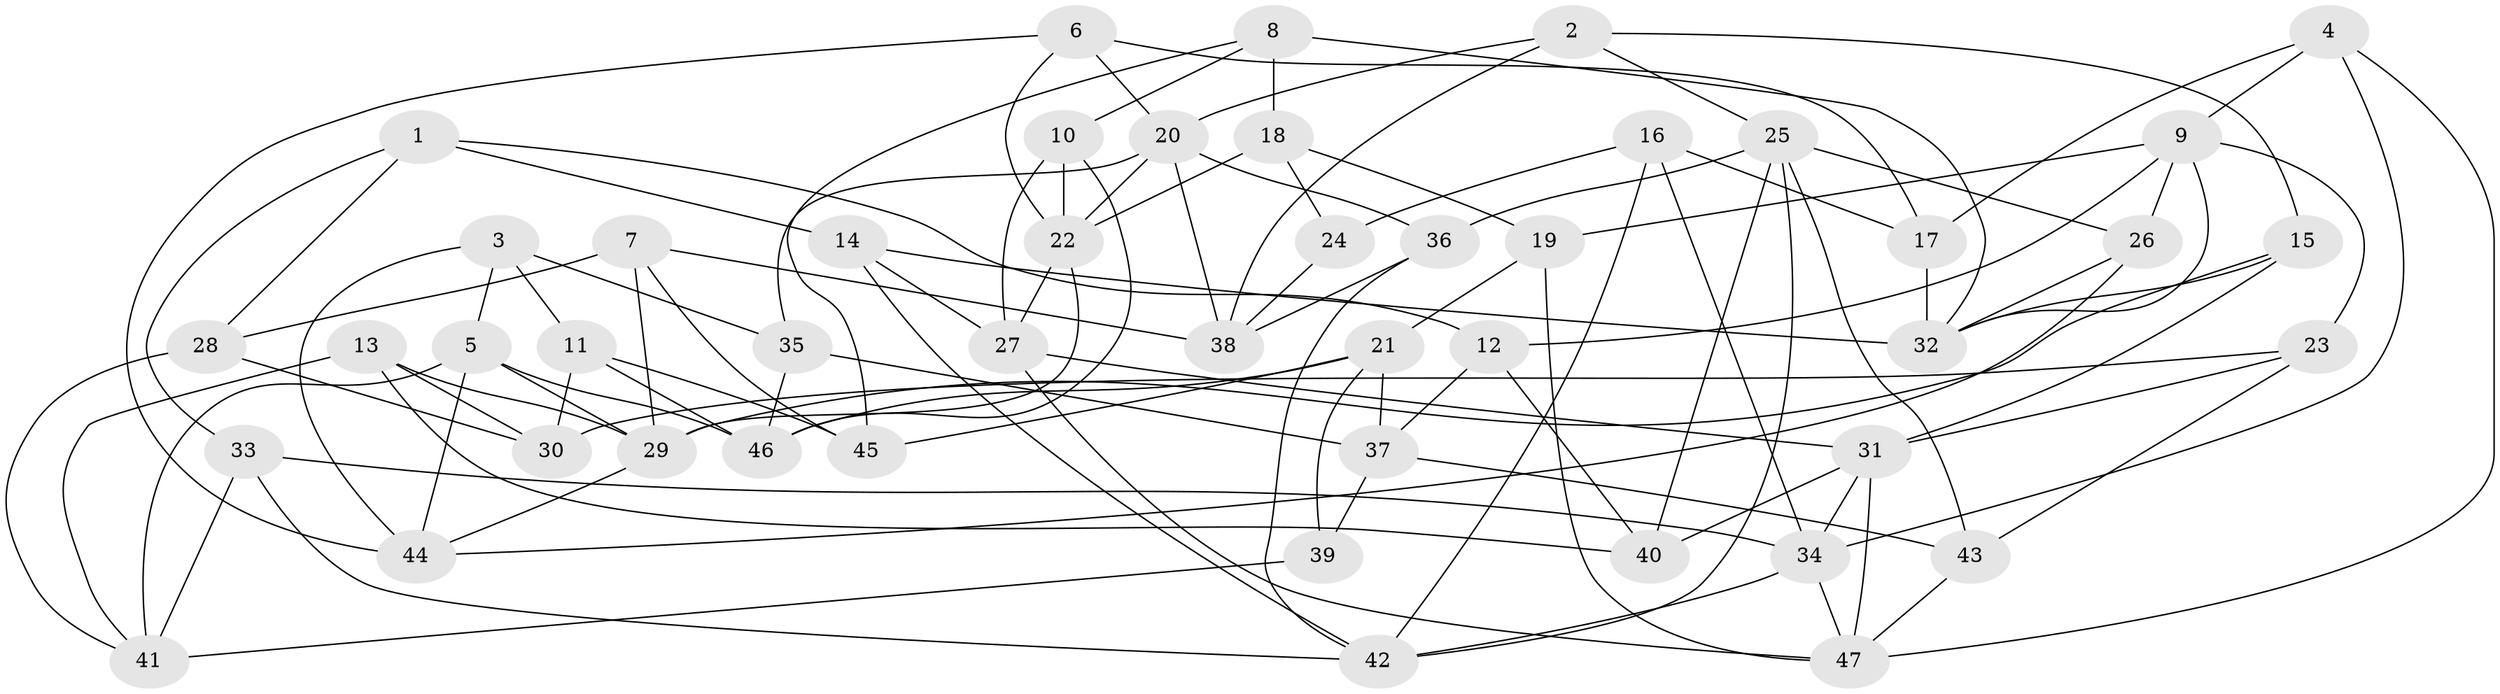 // original degree distribution, {4: 1.0}
// Generated by graph-tools (version 1.1) at 2025/38/03/04/25 23:38:13]
// undirected, 47 vertices, 107 edges
graph export_dot {
  node [color=gray90,style=filled];
  1;
  2;
  3;
  4;
  5;
  6;
  7;
  8;
  9;
  10;
  11;
  12;
  13;
  14;
  15;
  16;
  17;
  18;
  19;
  20;
  21;
  22;
  23;
  24;
  25;
  26;
  27;
  28;
  29;
  30;
  31;
  32;
  33;
  34;
  35;
  36;
  37;
  38;
  39;
  40;
  41;
  42;
  43;
  44;
  45;
  46;
  47;
  1 -- 12 [weight=1.0];
  1 -- 14 [weight=1.0];
  1 -- 28 [weight=1.0];
  1 -- 33 [weight=1.0];
  2 -- 15 [weight=1.0];
  2 -- 20 [weight=1.0];
  2 -- 25 [weight=1.0];
  2 -- 38 [weight=1.0];
  3 -- 5 [weight=1.0];
  3 -- 11 [weight=1.0];
  3 -- 35 [weight=1.0];
  3 -- 44 [weight=1.0];
  4 -- 9 [weight=1.0];
  4 -- 17 [weight=1.0];
  4 -- 34 [weight=1.0];
  4 -- 47 [weight=1.0];
  5 -- 29 [weight=1.0];
  5 -- 41 [weight=1.0];
  5 -- 44 [weight=2.0];
  5 -- 46 [weight=1.0];
  6 -- 17 [weight=1.0];
  6 -- 20 [weight=1.0];
  6 -- 22 [weight=1.0];
  6 -- 44 [weight=1.0];
  7 -- 28 [weight=1.0];
  7 -- 29 [weight=1.0];
  7 -- 38 [weight=1.0];
  7 -- 45 [weight=1.0];
  8 -- 10 [weight=1.0];
  8 -- 18 [weight=1.0];
  8 -- 32 [weight=1.0];
  8 -- 45 [weight=1.0];
  9 -- 12 [weight=1.0];
  9 -- 19 [weight=1.0];
  9 -- 23 [weight=1.0];
  9 -- 26 [weight=1.0];
  9 -- 32 [weight=1.0];
  10 -- 22 [weight=1.0];
  10 -- 27 [weight=2.0];
  10 -- 46 [weight=2.0];
  11 -- 30 [weight=1.0];
  11 -- 45 [weight=1.0];
  11 -- 46 [weight=1.0];
  12 -- 37 [weight=1.0];
  12 -- 40 [weight=1.0];
  13 -- 29 [weight=1.0];
  13 -- 30 [weight=1.0];
  13 -- 40 [weight=1.0];
  13 -- 41 [weight=1.0];
  14 -- 27 [weight=1.0];
  14 -- 32 [weight=1.0];
  14 -- 42 [weight=1.0];
  15 -- 29 [weight=1.0];
  15 -- 31 [weight=1.0];
  15 -- 32 [weight=1.0];
  16 -- 17 [weight=1.0];
  16 -- 24 [weight=1.0];
  16 -- 34 [weight=1.0];
  16 -- 42 [weight=1.0];
  17 -- 32 [weight=1.0];
  18 -- 19 [weight=1.0];
  18 -- 22 [weight=1.0];
  18 -- 24 [weight=1.0];
  19 -- 21 [weight=1.0];
  19 -- 47 [weight=1.0];
  20 -- 22 [weight=1.0];
  20 -- 35 [weight=1.0];
  20 -- 36 [weight=1.0];
  20 -- 38 [weight=1.0];
  21 -- 37 [weight=2.0];
  21 -- 39 [weight=1.0];
  21 -- 45 [weight=1.0];
  21 -- 46 [weight=1.0];
  22 -- 27 [weight=1.0];
  22 -- 29 [weight=1.0];
  23 -- 30 [weight=1.0];
  23 -- 31 [weight=1.0];
  23 -- 43 [weight=1.0];
  24 -- 38 [weight=2.0];
  25 -- 26 [weight=1.0];
  25 -- 36 [weight=1.0];
  25 -- 40 [weight=1.0];
  25 -- 42 [weight=1.0];
  25 -- 43 [weight=1.0];
  26 -- 32 [weight=1.0];
  26 -- 44 [weight=1.0];
  27 -- 31 [weight=1.0];
  27 -- 47 [weight=1.0];
  28 -- 30 [weight=1.0];
  28 -- 41 [weight=1.0];
  29 -- 44 [weight=1.0];
  31 -- 34 [weight=1.0];
  31 -- 40 [weight=1.0];
  31 -- 47 [weight=1.0];
  33 -- 34 [weight=1.0];
  33 -- 41 [weight=1.0];
  33 -- 42 [weight=1.0];
  34 -- 42 [weight=1.0];
  34 -- 47 [weight=1.0];
  35 -- 37 [weight=1.0];
  35 -- 46 [weight=1.0];
  36 -- 38 [weight=1.0];
  36 -- 42 [weight=1.0];
  37 -- 39 [weight=1.0];
  37 -- 43 [weight=1.0];
  39 -- 41 [weight=2.0];
  43 -- 47 [weight=1.0];
}
